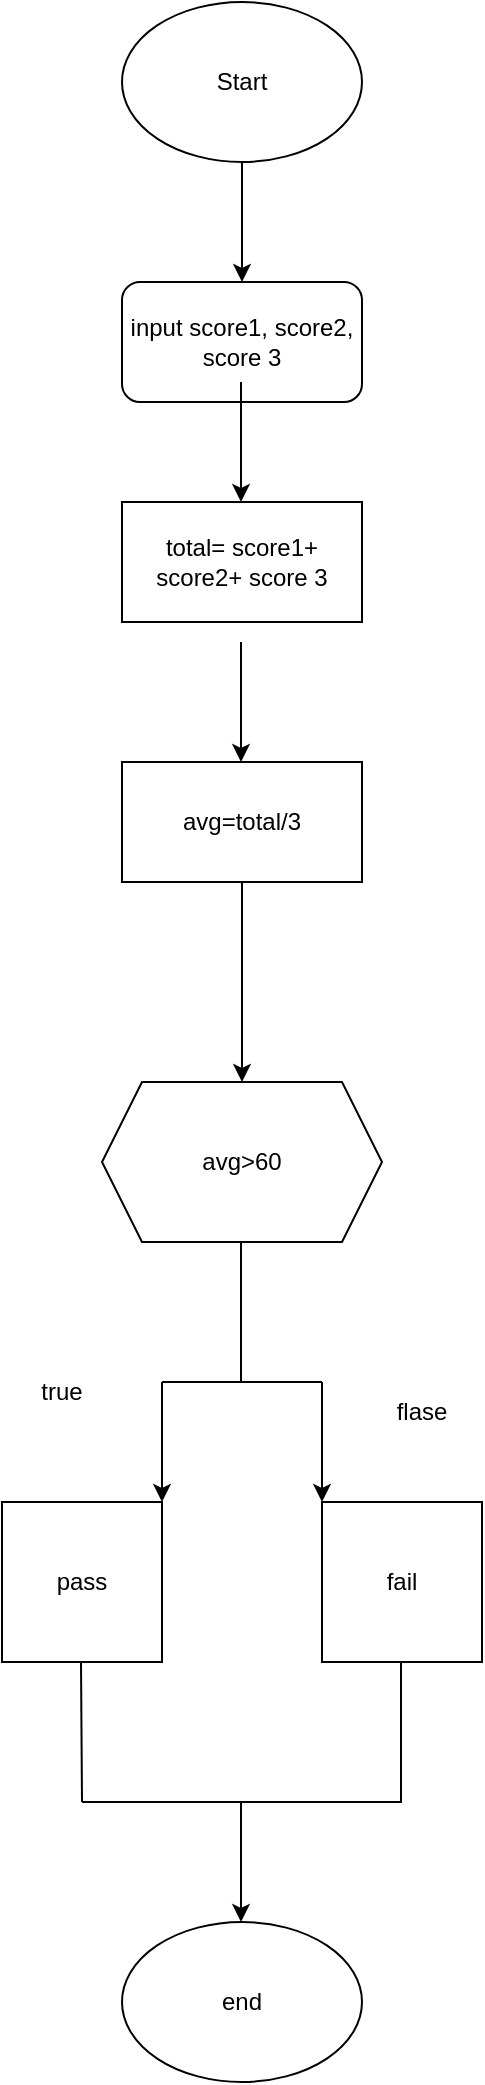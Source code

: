 <mxfile>
    <diagram id="e2LoXEVay6dYk0-r3-W0" name="Page-1">
        <mxGraphModel dx="942" dy="523" grid="1" gridSize="10" guides="1" tooltips="1" connect="1" arrows="1" fold="1" page="1" pageScale="1" pageWidth="850" pageHeight="1100" math="0" shadow="0">
            <root>
                <mxCell id="0"/>
                <mxCell id="1" parent="0"/>
                <mxCell id="2" value="Start" style="ellipse;whiteSpace=wrap;html=1;" vertex="1" parent="1">
                    <mxGeometry x="300" y="100" width="120" height="80" as="geometry"/>
                </mxCell>
                <mxCell id="3" value="input score1, score2, score 3" style="rounded=1;whiteSpace=wrap;html=1;" vertex="1" parent="1">
                    <mxGeometry x="300" y="240" width="120" height="60" as="geometry"/>
                </mxCell>
                <mxCell id="4" value="" style="endArrow=classic;html=1;entryX=0.5;entryY=0;entryDx=0;entryDy=0;" edge="1" parent="1" target="3">
                    <mxGeometry width="50" height="50" relative="1" as="geometry">
                        <mxPoint x="360" y="180" as="sourcePoint"/>
                        <mxPoint x="380.04" y="230" as="targetPoint"/>
                    </mxGeometry>
                </mxCell>
                <mxCell id="5" value="total= score1+ score2+ score 3" style="rounded=0;whiteSpace=wrap;html=1;" vertex="1" parent="1">
                    <mxGeometry x="300" y="350" width="120" height="60" as="geometry"/>
                </mxCell>
                <mxCell id="6" value="" style="endArrow=classic;html=1;entryX=0.5;entryY=0;entryDx=0;entryDy=0;" edge="1" parent="1">
                    <mxGeometry width="50" height="50" relative="1" as="geometry">
                        <mxPoint x="359.5" y="290" as="sourcePoint"/>
                        <mxPoint x="359.5" y="350" as="targetPoint"/>
                    </mxGeometry>
                </mxCell>
                <mxCell id="7" value="" style="endArrow=classic;html=1;entryX=0.5;entryY=0;entryDx=0;entryDy=0;" edge="1" parent="1">
                    <mxGeometry width="50" height="50" relative="1" as="geometry">
                        <mxPoint x="359.5" y="420" as="sourcePoint"/>
                        <mxPoint x="359.5" y="480" as="targetPoint"/>
                    </mxGeometry>
                </mxCell>
                <mxCell id="8" value="avg&amp;gt;60" style="shape=hexagon;perimeter=hexagonPerimeter2;whiteSpace=wrap;html=1;fixedSize=1;" vertex="1" parent="1">
                    <mxGeometry x="290" y="640" width="140" height="80" as="geometry"/>
                </mxCell>
                <mxCell id="20" value="avg=total/3" style="rounded=0;whiteSpace=wrap;html=1;" vertex="1" parent="1">
                    <mxGeometry x="300" y="480" width="120" height="60" as="geometry"/>
                </mxCell>
                <mxCell id="21" value="" style="endArrow=classic;html=1;entryX=0.5;entryY=0;entryDx=0;entryDy=0;exitX=0.5;exitY=1;exitDx=0;exitDy=0;" edge="1" parent="1" source="20" target="8">
                    <mxGeometry width="50" height="50" relative="1" as="geometry">
                        <mxPoint x="359.5" y="550" as="sourcePoint"/>
                        <mxPoint x="360" y="630" as="targetPoint"/>
                        <Array as="points">
                            <mxPoint x="360" y="570"/>
                        </Array>
                    </mxGeometry>
                </mxCell>
                <mxCell id="22" value="" style="endArrow=none;html=1;" edge="1" parent="1">
                    <mxGeometry width="50" height="50" relative="1" as="geometry">
                        <mxPoint x="320" y="790" as="sourcePoint"/>
                        <mxPoint x="400" y="790" as="targetPoint"/>
                    </mxGeometry>
                </mxCell>
                <mxCell id="23" value="" style="endArrow=classic;html=1;entryX=0.5;entryY=0;entryDx=0;entryDy=0;" edge="1" parent="1">
                    <mxGeometry width="50" height="50" relative="1" as="geometry">
                        <mxPoint x="320" y="790" as="sourcePoint"/>
                        <mxPoint x="320" y="850" as="targetPoint"/>
                    </mxGeometry>
                </mxCell>
                <mxCell id="24" value="" style="endArrow=classic;html=1;entryX=0.5;entryY=0;entryDx=0;entryDy=0;" edge="1" parent="1">
                    <mxGeometry width="50" height="50" relative="1" as="geometry">
                        <mxPoint x="400" y="790" as="sourcePoint"/>
                        <mxPoint x="400" y="850" as="targetPoint"/>
                    </mxGeometry>
                </mxCell>
                <mxCell id="25" value="" style="endArrow=none;html=1;" edge="1" parent="1">
                    <mxGeometry width="50" height="50" relative="1" as="geometry">
                        <mxPoint x="359.5" y="790" as="sourcePoint"/>
                        <mxPoint x="359.5" y="720" as="targetPoint"/>
                    </mxGeometry>
                </mxCell>
                <mxCell id="26" value="pass" style="whiteSpace=wrap;html=1;aspect=fixed;" vertex="1" parent="1">
                    <mxGeometry x="240" y="850" width="80" height="80" as="geometry"/>
                </mxCell>
                <mxCell id="27" value="fail" style="whiteSpace=wrap;html=1;aspect=fixed;" vertex="1" parent="1">
                    <mxGeometry x="400" y="850" width="80" height="80" as="geometry"/>
                </mxCell>
                <mxCell id="28" value="" style="endArrow=none;html=1;" edge="1" parent="1">
                    <mxGeometry width="50" height="50" relative="1" as="geometry">
                        <mxPoint x="280" y="1000" as="sourcePoint"/>
                        <mxPoint x="279.5" y="930" as="targetPoint"/>
                    </mxGeometry>
                </mxCell>
                <mxCell id="29" value="" style="endArrow=none;html=1;" edge="1" parent="1">
                    <mxGeometry width="50" height="50" relative="1" as="geometry">
                        <mxPoint x="439.5" y="1000" as="sourcePoint"/>
                        <mxPoint x="439.5" y="930" as="targetPoint"/>
                    </mxGeometry>
                </mxCell>
                <mxCell id="30" value="" style="endArrow=none;html=1;" edge="1" parent="1">
                    <mxGeometry width="50" height="50" relative="1" as="geometry">
                        <mxPoint x="280" y="1000" as="sourcePoint"/>
                        <mxPoint x="440" y="1000" as="targetPoint"/>
                    </mxGeometry>
                </mxCell>
                <mxCell id="31" value="" style="endArrow=classic;html=1;entryX=0.5;entryY=0;entryDx=0;entryDy=0;" edge="1" parent="1">
                    <mxGeometry width="50" height="50" relative="1" as="geometry">
                        <mxPoint x="359.5" y="1000" as="sourcePoint"/>
                        <mxPoint x="359.5" y="1060" as="targetPoint"/>
                    </mxGeometry>
                </mxCell>
                <mxCell id="32" value="end" style="ellipse;whiteSpace=wrap;html=1;" vertex="1" parent="1">
                    <mxGeometry x="300" y="1060" width="120" height="80" as="geometry"/>
                </mxCell>
                <mxCell id="33" value="true" style="text;strokeColor=none;align=center;fillColor=none;html=1;verticalAlign=middle;whiteSpace=wrap;rounded=0;" vertex="1" parent="1">
                    <mxGeometry x="240" y="780" width="60" height="30" as="geometry"/>
                </mxCell>
                <mxCell id="34" value="flase" style="text;strokeColor=none;align=center;fillColor=none;html=1;verticalAlign=middle;whiteSpace=wrap;rounded=0;" vertex="1" parent="1">
                    <mxGeometry x="420" y="790" width="60" height="30" as="geometry"/>
                </mxCell>
            </root>
        </mxGraphModel>
    </diagram>
</mxfile>